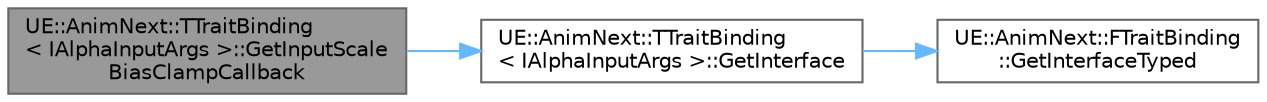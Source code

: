 digraph "UE::AnimNext::TTraitBinding&lt; IAlphaInputArgs &gt;::GetInputScaleBiasClampCallback"
{
 // INTERACTIVE_SVG=YES
 // LATEX_PDF_SIZE
  bgcolor="transparent";
  edge [fontname=Helvetica,fontsize=10,labelfontname=Helvetica,labelfontsize=10];
  node [fontname=Helvetica,fontsize=10,shape=box,height=0.2,width=0.4];
  rankdir="LR";
  Node1 [id="Node000001",label="UE::AnimNext::TTraitBinding\l\< IAlphaInputArgs \>::GetInputScale\lBiasClampCallback",height=0.2,width=0.4,color="gray40", fillcolor="grey60", style="filled", fontcolor="black",tooltip=" "];
  Node1 -> Node2 [id="edge1_Node000001_Node000002",color="steelblue1",style="solid",tooltip=" "];
  Node2 [id="Node000002",label="UE::AnimNext::TTraitBinding\l\< IAlphaInputArgs \>::GetInterface",height=0.2,width=0.4,color="grey40", fillcolor="white", style="filled",URL="$d5/d0e/structUE_1_1AnimNext_1_1TTraitBinding_3_01IAlphaInputArgs_01_4.html#a6dd2e8186ff05012aa6d8f1d40769b43",tooltip=" "];
  Node2 -> Node3 [id="edge2_Node000002_Node000003",color="steelblue1",style="solid",tooltip=" "];
  Node3 [id="Node000003",label="UE::AnimNext::FTraitBinding\l::GetInterfaceTyped",height=0.2,width=0.4,color="grey40", fillcolor="white", style="filled",URL="$da/d80/structUE_1_1AnimNext_1_1FTraitBinding.html#a0fb745e9002318a2ce90b7c174af39ae",tooltip=" "];
}
